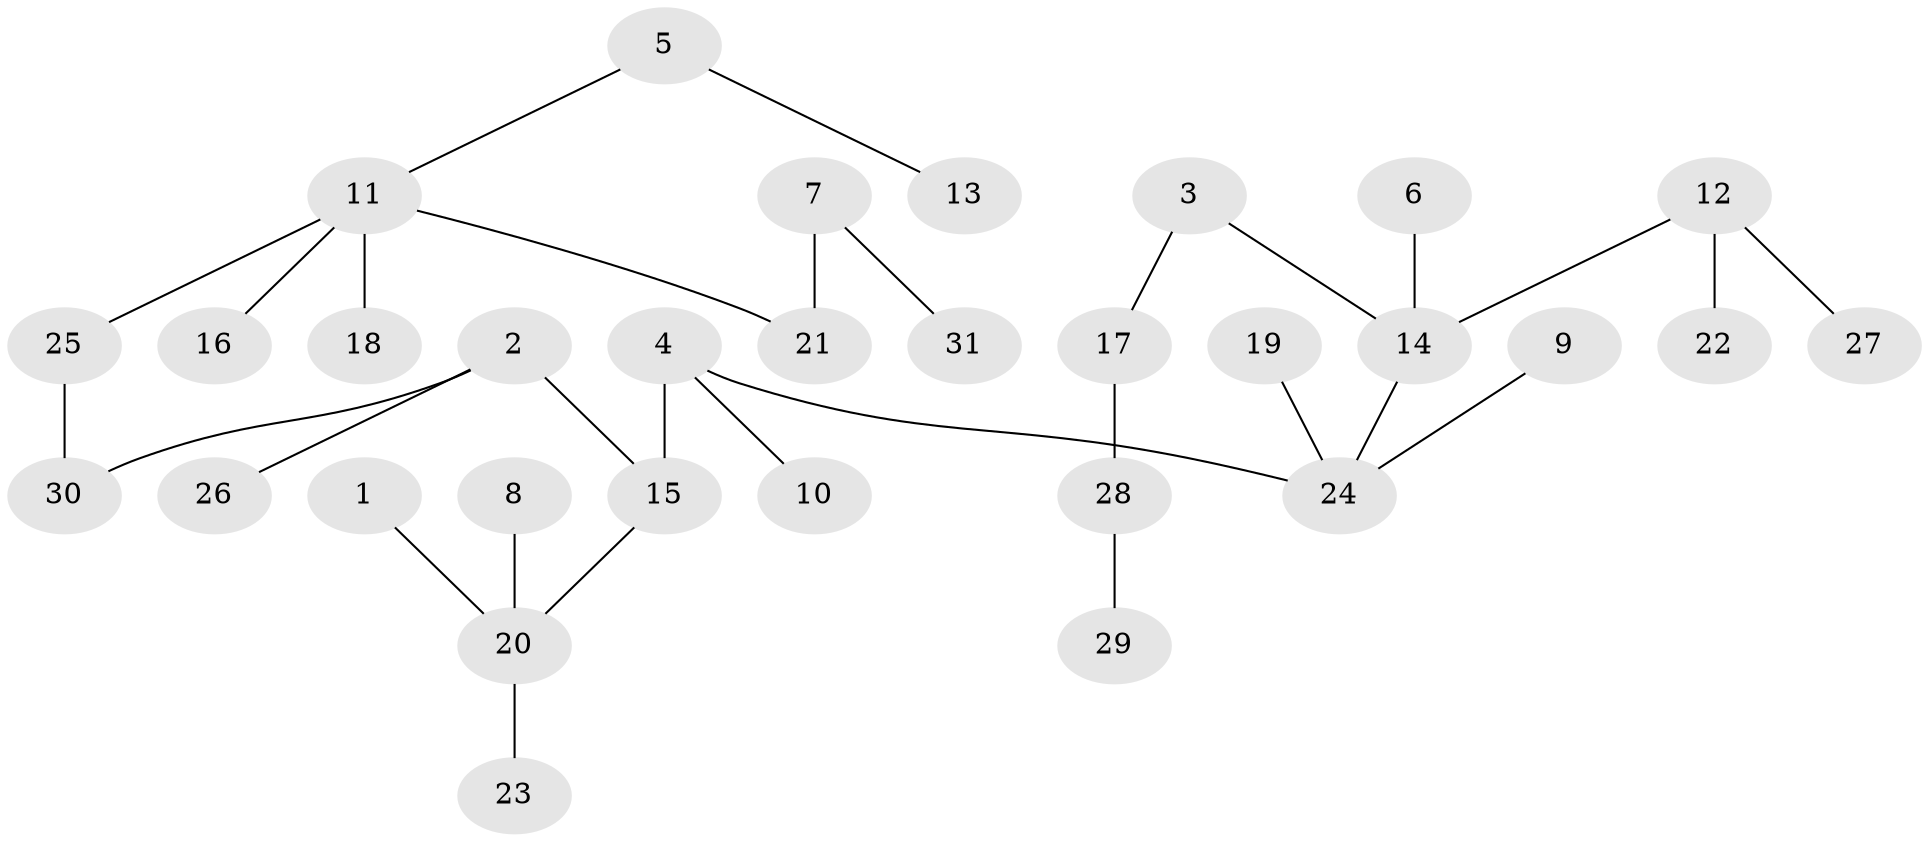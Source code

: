 // original degree distribution, {1: 0.4838709677419355, 5: 0.04838709677419355, 4: 0.03225806451612903, 3: 0.11290322580645161, 6: 0.03225806451612903, 2: 0.2903225806451613}
// Generated by graph-tools (version 1.1) at 2025/02/03/09/25 03:02:19]
// undirected, 31 vertices, 30 edges
graph export_dot {
graph [start="1"]
  node [color=gray90,style=filled];
  1;
  2;
  3;
  4;
  5;
  6;
  7;
  8;
  9;
  10;
  11;
  12;
  13;
  14;
  15;
  16;
  17;
  18;
  19;
  20;
  21;
  22;
  23;
  24;
  25;
  26;
  27;
  28;
  29;
  30;
  31;
  1 -- 20 [weight=1.0];
  2 -- 15 [weight=1.0];
  2 -- 26 [weight=1.0];
  2 -- 30 [weight=1.0];
  3 -- 14 [weight=1.0];
  3 -- 17 [weight=1.0];
  4 -- 10 [weight=1.0];
  4 -- 15 [weight=1.0];
  4 -- 24 [weight=1.0];
  5 -- 11 [weight=1.0];
  5 -- 13 [weight=1.0];
  6 -- 14 [weight=1.0];
  7 -- 21 [weight=1.0];
  7 -- 31 [weight=1.0];
  8 -- 20 [weight=1.0];
  9 -- 24 [weight=1.0];
  11 -- 16 [weight=1.0];
  11 -- 18 [weight=1.0];
  11 -- 21 [weight=1.0];
  11 -- 25 [weight=1.0];
  12 -- 14 [weight=1.0];
  12 -- 22 [weight=1.0];
  12 -- 27 [weight=1.0];
  14 -- 24 [weight=1.0];
  15 -- 20 [weight=1.0];
  17 -- 28 [weight=1.0];
  19 -- 24 [weight=1.0];
  20 -- 23 [weight=1.0];
  25 -- 30 [weight=1.0];
  28 -- 29 [weight=1.0];
}
